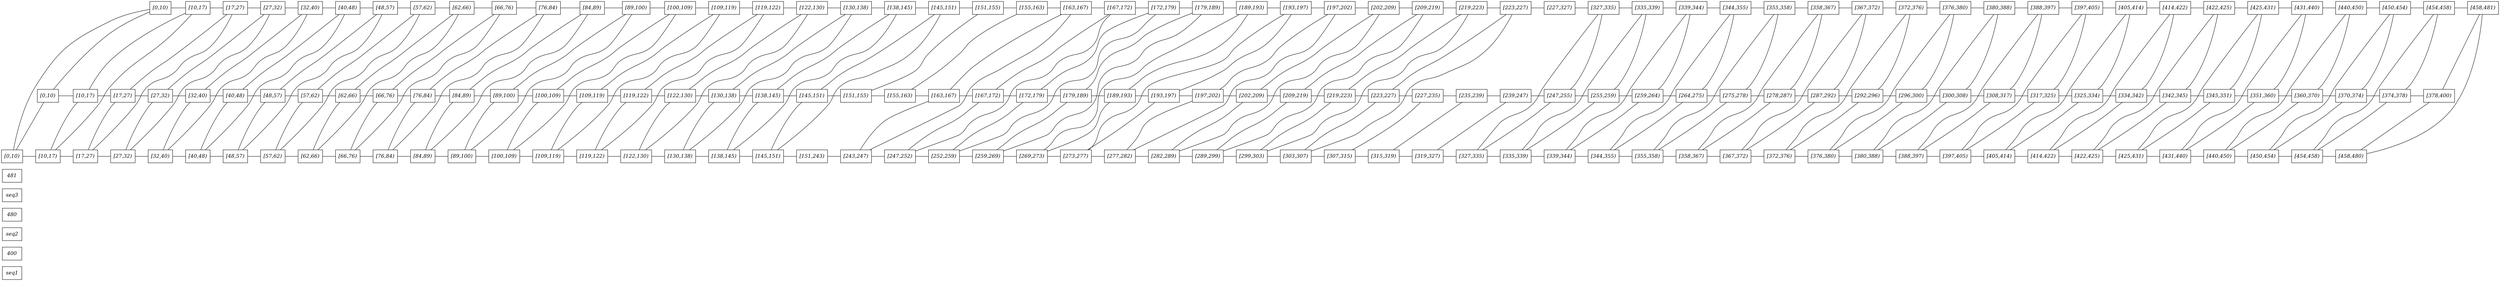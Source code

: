 graph G {

/* Graph Attributes */
graph [rankdir = LR];

/* Node Attributes */
node [shape = rectangle, fillcolor = white, style = filled, fontname = "Times-Italic"];

/* Edge Attributes */
edge [fontname = "Times-Italic", arrowsize = 0.75, fontsize = 16];

/* Sequence Lengths */
seq1	400
seq2	480
seq3	481

/* Nodes */
0 [label = "[0,10)", group = 1];
1 [label = "[0,10)", group = 0];
2 [label = "[0,10)", group = 2];
3 [label = "[10,17)", group = 1];
4 [label = "[10,17)", group = 0];
5 [label = "[10,17)", group = 2];
6 [label = "[17,27)", group = 1];
7 [label = "[17,27)", group = 0];
8 [label = "[17,27)", group = 2];
9 [label = "[27,32)", group = 1];
10 [label = "[27,32)", group = 0];
11 [label = "[27,32)", group = 2];
12 [label = "[32,40)", group = 1];
13 [label = "[32,40)", group = 0];
14 [label = "[32,40)", group = 2];
15 [label = "[40,48)", group = 1];
16 [label = "[40,48)", group = 0];
17 [label = "[40,48)", group = 2];
18 [label = "[48,57)", group = 1];
19 [label = "[48,57)", group = 0];
20 [label = "[48,57)", group = 2];
21 [label = "[57,62)", group = 1];
22 [label = "[57,62)", group = 0];
23 [label = "[57,62)", group = 2];
24 [label = "[62,66)", group = 1];
25 [label = "[62,66)", group = 0];
26 [label = "[62,66)", group = 2];
27 [label = "[66,76)", group = 1];
28 [label = "[66,76)", group = 0];
29 [label = "[66,76)", group = 2];
30 [label = "[76,84)", group = 1];
31 [label = "[76,84)", group = 0];
32 [label = "[76,84)", group = 2];
33 [label = "[84,89)", group = 1];
34 [label = "[84,89)", group = 0];
35 [label = "[84,89)", group = 2];
36 [label = "[89,100)", group = 1];
37 [label = "[89,100)", group = 0];
38 [label = "[89,100)", group = 2];
39 [label = "[100,109)", group = 1];
40 [label = "[100,109)", group = 0];
41 [label = "[100,109)", group = 2];
42 [label = "[109,119)", group = 1];
43 [label = "[109,119)", group = 0];
44 [label = "[109,119)", group = 2];
45 [label = "[119,122)", group = 1];
46 [label = "[119,122)", group = 0];
47 [label = "[119,122)", group = 2];
48 [label = "[122,130)", group = 1];
49 [label = "[122,130)", group = 0];
50 [label = "[122,130)", group = 2];
51 [label = "[130,138)", group = 1];
52 [label = "[130,138)", group = 0];
53 [label = "[130,138)", group = 2];
54 [label = "[138,145)", group = 1];
55 [label = "[138,145)", group = 0];
56 [label = "[138,145)", group = 2];
57 [label = "[145,151)", group = 1];
58 [label = "[145,151)", group = 0];
59 [label = "[145,151)", group = 2];
60 [label = "[151,243)", group = 1];
61 [label = "[151,155)", group = 0];
62 [label = "[151,155)", group = 2];
63 [label = "[155,163)", group = 0];
64 [label = "[155,163)", group = 2];
65 [label = "[243,247)", group = 1];
66 [label = "[163,167)", group = 0];
67 [label = "[163,167)", group = 2];
68 [label = "[247,252)", group = 1];
69 [label = "[167,172)", group = 0];
70 [label = "[167,172)", group = 2];
71 [label = "[252,259)", group = 1];
72 [label = "[172,179)", group = 0];
73 [label = "[172,179)", group = 2];
74 [label = "[259,269)", group = 1];
75 [label = "[179,189)", group = 0];
76 [label = "[179,189)", group = 2];
77 [label = "[269,273)", group = 1];
78 [label = "[189,193)", group = 0];
79 [label = "[189,193)", group = 2];
80 [label = "[273,277)", group = 1];
81 [label = "[193,197)", group = 0];
82 [label = "[193,197)", group = 2];
83 [label = "[277,282)", group = 1];
84 [label = "[197,202)", group = 0];
85 [label = "[197,202)", group = 2];
86 [label = "[282,289)", group = 1];
87 [label = "[202,209)", group = 0];
88 [label = "[202,209)", group = 2];
89 [label = "[289,299)", group = 1];
90 [label = "[209,219)", group = 0];
91 [label = "[209,219)", group = 2];
92 [label = "[299,303)", group = 1];
93 [label = "[219,223)", group = 0];
94 [label = "[219,223)", group = 2];
95 [label = "[303,307)", group = 1];
96 [label = "[223,227)", group = 0];
97 [label = "[223,227)", group = 2];
98 [label = "[307,315)", group = 1];
99 [label = "[227,235)", group = 0];
100 [label = "[315,319)", group = 1];
101 [label = "[235,239)", group = 0];
102 [label = "[319,327)", group = 1];
103 [label = "[239,247)", group = 0];
104 [label = "[227,327)", group = 2];
105 [label = "[327,335)", group = 1];
106 [label = "[247,255)", group = 0];
107 [label = "[327,335)", group = 2];
108 [label = "[335,339)", group = 1];
109 [label = "[255,259)", group = 0];
110 [label = "[335,339)", group = 2];
111 [label = "[339,344)", group = 1];
112 [label = "[259,264)", group = 0];
113 [label = "[339,344)", group = 2];
114 [label = "[344,355)", group = 1];
115 [label = "[264,275)", group = 0];
116 [label = "[344,355)", group = 2];
117 [label = "[355,358)", group = 1];
118 [label = "[275,278)", group = 0];
119 [label = "[355,358)", group = 2];
120 [label = "[358,367)", group = 1];
121 [label = "[278,287)", group = 0];
122 [label = "[358,367)", group = 2];
123 [label = "[367,372)", group = 1];
124 [label = "[287,292)", group = 0];
125 [label = "[367,372)", group = 2];
126 [label = "[372,376)", group = 1];
127 [label = "[292,296)", group = 0];
128 [label = "[372,376)", group = 2];
129 [label = "[376,380)", group = 1];
130 [label = "[296,300)", group = 0];
131 [label = "[376,380)", group = 2];
132 [label = "[380,388)", group = 1];
133 [label = "[300,308)", group = 0];
134 [label = "[380,388)", group = 2];
135 [label = "[388,397)", group = 1];
136 [label = "[308,317)", group = 0];
137 [label = "[388,397)", group = 2];
138 [label = "[397,405)", group = 1];
139 [label = "[317,325)", group = 0];
140 [label = "[397,405)", group = 2];
141 [label = "[405,414)", group = 1];
142 [label = "[325,334)", group = 0];
143 [label = "[405,414)", group = 2];
144 [label = "[414,422)", group = 1];
145 [label = "[334,342)", group = 0];
146 [label = "[414,422)", group = 2];
147 [label = "[422,425)", group = 1];
148 [label = "[342,345)", group = 0];
149 [label = "[422,425)", group = 2];
150 [label = "[425,431)", group = 1];
151 [label = "[345,351)", group = 0];
152 [label = "[425,431)", group = 2];
153 [label = "[431,440)", group = 1];
154 [label = "[351,360)", group = 0];
155 [label = "[431,440)", group = 2];
156 [label = "[440,450)", group = 1];
157 [label = "[360,370)", group = 0];
158 [label = "[440,450)", group = 2];
159 [label = "[450,454)", group = 1];
160 [label = "[370,374)", group = 0];
161 [label = "[450,454)", group = 2];
162 [label = "[454,458)", group = 1];
163 [label = "[374,378)", group = 0];
164 [label = "[454,458)", group = 2];
165 [label = "[458,480)", group = 1];
166 [label = "[378,400)", group = 0];
167 [label = "[458,481)", group = 2];

/*directed edges*/
1 -- 4 [len=3.0, arrowhead=vee];
4 -- 7 [len=3.0, arrowhead=vee];
7 -- 10 [len=3.0, arrowhead=vee];
10 -- 13 [len=3.0, arrowhead=vee];
13 -- 16 [len=3.0, arrowhead=vee];
16 -- 19 [len=3.0, arrowhead=vee];
19 -- 22 [len=3.0, arrowhead=vee];
22 -- 25 [len=3.0, arrowhead=vee];
25 -- 28 [len=3.0, arrowhead=vee];
28 -- 31 [len=3.0, arrowhead=vee];
31 -- 34 [len=3.0, arrowhead=vee];
34 -- 37 [len=3.0, arrowhead=vee];
37 -- 40 [len=3.0, arrowhead=vee];
40 -- 43 [len=3.0, arrowhead=vee];
43 -- 46 [len=3.0, arrowhead=vee];
46 -- 49 [len=3.0, arrowhead=vee];
49 -- 52 [len=3.0, arrowhead=vee];
52 -- 55 [len=3.0, arrowhead=vee];
55 -- 58 [len=3.0, arrowhead=vee];
58 -- 61 [len=3.0, arrowhead=vee];
61 -- 63 [len=3.0, arrowhead=vee];
63 -- 66 [len=3.0, arrowhead=vee];
66 -- 69 [len=3.0, arrowhead=vee];
69 -- 72 [len=3.0, arrowhead=vee];
72 -- 75 [len=3.0, arrowhead=vee];
75 -- 78 [len=3.0, arrowhead=vee];
78 -- 81 [len=3.0, arrowhead=vee];
81 -- 84 [len=3.0, arrowhead=vee];
84 -- 87 [len=3.0, arrowhead=vee];
87 -- 90 [len=3.0, arrowhead=vee];
90 -- 93 [len=3.0, arrowhead=vee];
93 -- 96 [len=3.0, arrowhead=vee];
96 -- 99 [len=3.0, arrowhead=vee];
99 -- 101 [len=3.0, arrowhead=vee];
101 -- 103 [len=3.0, arrowhead=vee];
103 -- 106 [len=3.0, arrowhead=vee];
106 -- 109 [len=3.0, arrowhead=vee];
109 -- 112 [len=3.0, arrowhead=vee];
112 -- 115 [len=3.0, arrowhead=vee];
115 -- 118 [len=3.0, arrowhead=vee];
118 -- 121 [len=3.0, arrowhead=vee];
121 -- 124 [len=3.0, arrowhead=vee];
124 -- 127 [len=3.0, arrowhead=vee];
127 -- 130 [len=3.0, arrowhead=vee];
130 -- 133 [len=3.0, arrowhead=vee];
133 -- 136 [len=3.0, arrowhead=vee];
136 -- 139 [len=3.0, arrowhead=vee];
139 -- 142 [len=3.0, arrowhead=vee];
142 -- 145 [len=3.0, arrowhead=vee];
145 -- 148 [len=3.0, arrowhead=vee];
148 -- 151 [len=3.0, arrowhead=vee];
151 -- 154 [len=3.0, arrowhead=vee];
154 -- 157 [len=3.0, arrowhead=vee];
157 -- 160 [len=3.0, arrowhead=vee];
160 -- 163 [len=3.0, arrowhead=vee];
163 -- 166 [len=3.0, arrowhead=vee];
0 -- 3 [len=3.0, arrowhead=vee];
3 -- 6 [len=3.0, arrowhead=vee];
6 -- 9 [len=3.0, arrowhead=vee];
9 -- 12 [len=3.0, arrowhead=vee];
12 -- 15 [len=3.0, arrowhead=vee];
15 -- 18 [len=3.0, arrowhead=vee];
18 -- 21 [len=3.0, arrowhead=vee];
21 -- 24 [len=3.0, arrowhead=vee];
24 -- 27 [len=3.0, arrowhead=vee];
27 -- 30 [len=3.0, arrowhead=vee];
30 -- 33 [len=3.0, arrowhead=vee];
33 -- 36 [len=3.0, arrowhead=vee];
36 -- 39 [len=3.0, arrowhead=vee];
39 -- 42 [len=3.0, arrowhead=vee];
42 -- 45 [len=3.0, arrowhead=vee];
45 -- 48 [len=3.0, arrowhead=vee];
48 -- 51 [len=3.0, arrowhead=vee];
51 -- 54 [len=3.0, arrowhead=vee];
54 -- 57 [len=3.0, arrowhead=vee];
57 -- 60 [len=3.0, arrowhead=vee];
60 -- 65 [len=3.0, arrowhead=vee];
65 -- 68 [len=3.0, arrowhead=vee];
68 -- 71 [len=3.0, arrowhead=vee];
71 -- 74 [len=3.0, arrowhead=vee];
74 -- 77 [len=3.0, arrowhead=vee];
77 -- 80 [len=3.0, arrowhead=vee];
80 -- 83 [len=3.0, arrowhead=vee];
83 -- 86 [len=3.0, arrowhead=vee];
86 -- 89 [len=3.0, arrowhead=vee];
89 -- 92 [len=3.0, arrowhead=vee];
92 -- 95 [len=3.0, arrowhead=vee];
95 -- 98 [len=3.0, arrowhead=vee];
98 -- 100 [len=3.0, arrowhead=vee];
100 -- 102 [len=3.0, arrowhead=vee];
102 -- 105 [len=3.0, arrowhead=vee];
105 -- 108 [len=3.0, arrowhead=vee];
108 -- 111 [len=3.0, arrowhead=vee];
111 -- 114 [len=3.0, arrowhead=vee];
114 -- 117 [len=3.0, arrowhead=vee];
117 -- 120 [len=3.0, arrowhead=vee];
120 -- 123 [len=3.0, arrowhead=vee];
123 -- 126 [len=3.0, arrowhead=vee];
126 -- 129 [len=3.0, arrowhead=vee];
129 -- 132 [len=3.0, arrowhead=vee];
132 -- 135 [len=3.0, arrowhead=vee];
135 -- 138 [len=3.0, arrowhead=vee];
138 -- 141 [len=3.0, arrowhead=vee];
141 -- 144 [len=3.0, arrowhead=vee];
144 -- 147 [len=3.0, arrowhead=vee];
147 -- 150 [len=3.0, arrowhead=vee];
150 -- 153 [len=3.0, arrowhead=vee];
153 -- 156 [len=3.0, arrowhead=vee];
156 -- 159 [len=3.0, arrowhead=vee];
159 -- 162 [len=3.0, arrowhead=vee];
162 -- 165 [len=3.0, arrowhead=vee];
2 -- 5 [len=3.0, arrowhead=vee];
5 -- 8 [len=3.0, arrowhead=vee];
8 -- 11 [len=3.0, arrowhead=vee];
11 -- 14 [len=3.0, arrowhead=vee];
14 -- 17 [len=3.0, arrowhead=vee];
17 -- 20 [len=3.0, arrowhead=vee];
20 -- 23 [len=3.0, arrowhead=vee];
23 -- 26 [len=3.0, arrowhead=vee];
26 -- 29 [len=3.0, arrowhead=vee];
29 -- 32 [len=3.0, arrowhead=vee];
32 -- 35 [len=3.0, arrowhead=vee];
35 -- 38 [len=3.0, arrowhead=vee];
38 -- 41 [len=3.0, arrowhead=vee];
41 -- 44 [len=3.0, arrowhead=vee];
44 -- 47 [len=3.0, arrowhead=vee];
47 -- 50 [len=3.0, arrowhead=vee];
50 -- 53 [len=3.0, arrowhead=vee];
53 -- 56 [len=3.0, arrowhead=vee];
56 -- 59 [len=3.0, arrowhead=vee];
59 -- 62 [len=3.0, arrowhead=vee];
62 -- 64 [len=3.0, arrowhead=vee];
64 -- 67 [len=3.0, arrowhead=vee];
67 -- 70 [len=3.0, arrowhead=vee];
70 -- 73 [len=3.0, arrowhead=vee];
73 -- 76 [len=3.0, arrowhead=vee];
76 -- 79 [len=3.0, arrowhead=vee];
79 -- 82 [len=3.0, arrowhead=vee];
82 -- 85 [len=3.0, arrowhead=vee];
85 -- 88 [len=3.0, arrowhead=vee];
88 -- 91 [len=3.0, arrowhead=vee];
91 -- 94 [len=3.0, arrowhead=vee];
94 -- 97 [len=3.0, arrowhead=vee];
97 -- 104 [len=3.0, arrowhead=vee];
104 -- 107 [len=3.0, arrowhead=vee];
107 -- 110 [len=3.0, arrowhead=vee];
110 -- 113 [len=3.0, arrowhead=vee];
113 -- 116 [len=3.0, arrowhead=vee];
116 -- 119 [len=3.0, arrowhead=vee];
119 -- 122 [len=3.0, arrowhead=vee];
122 -- 125 [len=3.0, arrowhead=vee];
125 -- 128 [len=3.0, arrowhead=vee];
128 -- 131 [len=3.0, arrowhead=vee];
131 -- 134 [len=3.0, arrowhead=vee];
134 -- 137 [len=3.0, arrowhead=vee];
137 -- 140 [len=3.0, arrowhead=vee];
140 -- 143 [len=3.0, arrowhead=vee];
143 -- 146 [len=3.0, arrowhead=vee];
146 -- 149 [len=3.0, arrowhead=vee];
149 -- 152 [len=3.0, arrowhead=vee];
152 -- 155 [len=3.0, arrowhead=vee];
155 -- 158 [len=3.0, arrowhead=vee];
158 -- 161 [len=3.0, arrowhead=vee];
161 -- 164 [len=3.0, arrowhead=vee];
164 -- 167 [len=3.0, arrowhead=vee];

/* Edges */
0 -- 2 [];
0 -- 1 [];
1 -- 2 [];
3 -- 5 [];
3 -- 4 [];
4 -- 5 [];
6 -- 8 [];
6 -- 7 [];
7 -- 8 [];
9 -- 11 [];
9 -- 10 [];
10 -- 11 [];
12 -- 14 [];
12 -- 13 [];
13 -- 14 [];
15 -- 17 [];
15 -- 16 [];
16 -- 17 [];
18 -- 20 [];
18 -- 19 [];
19 -- 20 [];
21 -- 23 [];
21 -- 22 [];
22 -- 23 [];
24 -- 26 [];
24 -- 25 [];
25 -- 26 [];
27 -- 29 [];
27 -- 28 [];
28 -- 29 [];
30 -- 32 [];
30 -- 31 [];
31 -- 32 [];
33 -- 35 [];
33 -- 34 [];
34 -- 35 [];
36 -- 38 [];
36 -- 37 [];
37 -- 38 [];
39 -- 41 [];
39 -- 40 [];
40 -- 41 [];
42 -- 44 [];
42 -- 43 [];
43 -- 44 [];
45 -- 47 [];
45 -- 46 [];
46 -- 47 [];
48 -- 50 [];
48 -- 49 [];
49 -- 50 [];
51 -- 53 [];
51 -- 52 [];
52 -- 53 [];
54 -- 56 [];
54 -- 55 [];
55 -- 56 [];
57 -- 59 [];
57 -- 58 [];
58 -- 59 [];
61 -- 62 [];
63 -- 64 [];
65 -- 67 [];
65 -- 66 [];
66 -- 67 [];
68 -- 70 [];
68 -- 69 [];
69 -- 70 [];
71 -- 73 [];
71 -- 72 [];
72 -- 73 [];
74 -- 76 [];
74 -- 75 [];
75 -- 76 [];
77 -- 79 [];
77 -- 78 [];
78 -- 79 [];
80 -- 82 [];
80 -- 81 [];
81 -- 82 [];
83 -- 85 [];
83 -- 84 [];
84 -- 85 [];
86 -- 88 [];
86 -- 87 [];
87 -- 88 [];
89 -- 91 [];
89 -- 90 [];
90 -- 91 [];
92 -- 94 [];
92 -- 93 [];
93 -- 94 [];
95 -- 97 [];
95 -- 96 [];
96 -- 97 [];
98 -- 99 [];
100 -- 101 [];
102 -- 103 [];
105 -- 107 [];
105 -- 106 [];
106 -- 107 [];
108 -- 110 [];
108 -- 109 [];
109 -- 110 [];
111 -- 113 [];
111 -- 112 [];
112 -- 113 [];
114 -- 116 [];
114 -- 115 [];
115 -- 116 [];
117 -- 119 [];
117 -- 118 [];
118 -- 119 [];
120 -- 122 [];
120 -- 121 [];
121 -- 122 [];
123 -- 125 [];
123 -- 124 [];
124 -- 125 [];
126 -- 128 [];
126 -- 127 [];
127 -- 128 [];
129 -- 131 [];
129 -- 130 [];
130 -- 131 [];
132 -- 134 [];
132 -- 133 [];
133 -- 134 [];
135 -- 137 [];
135 -- 136 [];
136 -- 137 [];
138 -- 140 [];
138 -- 139 [];
139 -- 140 [];
141 -- 143 [];
141 -- 142 [];
142 -- 143 [];
144 -- 146 [];
144 -- 145 [];
145 -- 146 [];
147 -- 149 [];
147 -- 148 [];
148 -- 149 [];
150 -- 152 [];
150 -- 151 [];
151 -- 152 [];
153 -- 155 [];
153 -- 154 [];
154 -- 155 [];
156 -- 158 [];
156 -- 157 [];
157 -- 158 [];
159 -- 161 [];
159 -- 160 [];
160 -- 161 [];
162 -- 164 [];
162 -- 163 [];
163 -- 164 [];
165 -- 167 [];
165 -- 166 [];
166 -- 167 [];

}
